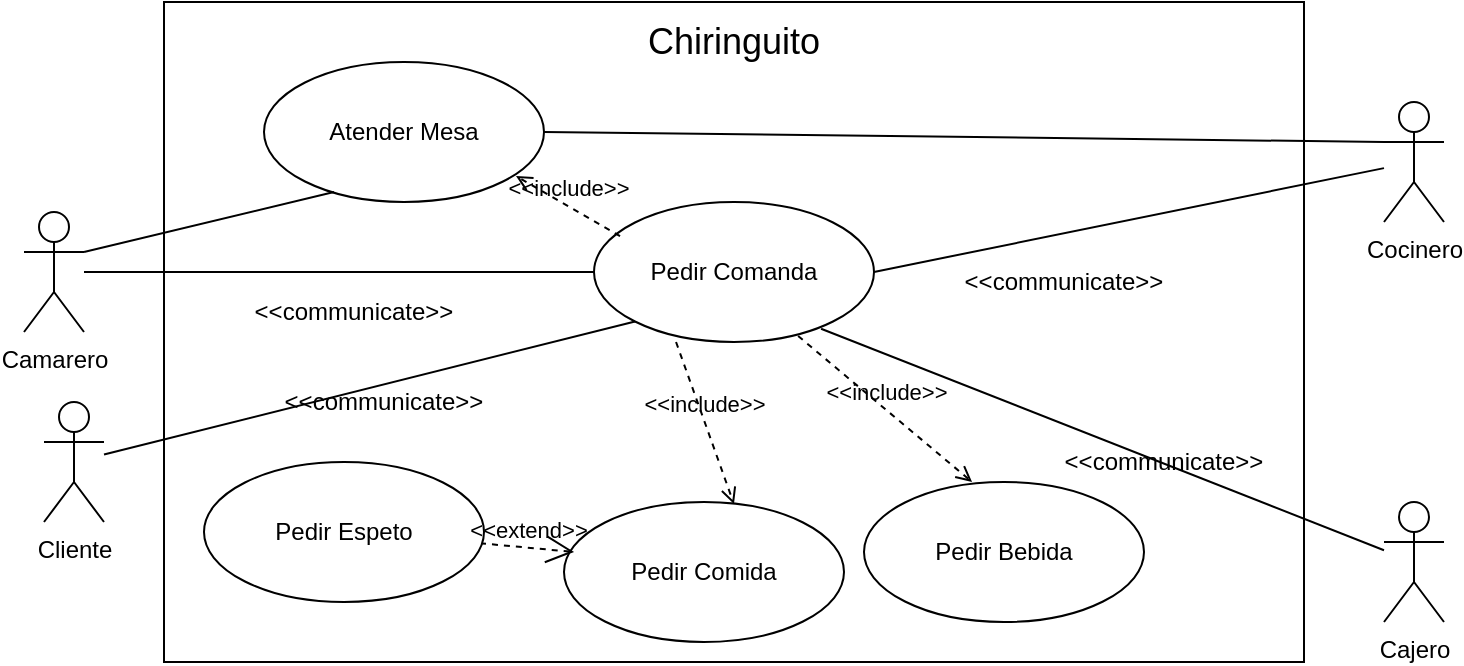 <mxfile version="13.9.9" type="device"><diagram id="VU09pgtUd-o9N0rv9PKj" name="Page-1"><mxGraphModel dx="821" dy="408" grid="1" gridSize="10" guides="1" tooltips="1" connect="1" arrows="1" fold="1" page="1" pageScale="1" pageWidth="827" pageHeight="1169" math="0" shadow="0"><root><mxCell id="0"/><mxCell id="1" parent="0"/><mxCell id="hUynTRap_hbFp49jw29e-1" value="" style="rounded=0;whiteSpace=wrap;html=1;fillColor=none;" parent="1" vertex="1"><mxGeometry x="110" y="20" width="570" height="330" as="geometry"/></mxCell><mxCell id="hUynTRap_hbFp49jw29e-2" value="&lt;font style=&quot;font-size: 18px&quot;&gt;Chiringuito&lt;/font&gt;" style="text;html=1;strokeColor=none;fillColor=none;align=center;verticalAlign=middle;whiteSpace=wrap;rounded=0;" parent="1" vertex="1"><mxGeometry x="275" y="30" width="240" height="20" as="geometry"/></mxCell><mxCell id="hUynTRap_hbFp49jw29e-3" value="Camarero" style="shape=umlActor;verticalLabelPosition=bottom;verticalAlign=top;html=1;outlineConnect=0;fillColor=none;" parent="1" vertex="1"><mxGeometry x="40" y="125" width="30" height="60" as="geometry"/></mxCell><mxCell id="hUynTRap_hbFp49jw29e-4" value="Pedir Comanda" style="ellipse;whiteSpace=wrap;html=1;fillColor=none;" parent="1" vertex="1"><mxGeometry x="325" y="120" width="140" height="70" as="geometry"/></mxCell><mxCell id="hUynTRap_hbFp49jw29e-7" value="Cliente" style="shape=umlActor;html=1;verticalLabelPosition=bottom;verticalAlign=top;align=center;fillColor=none;" parent="1" vertex="1"><mxGeometry x="50" y="220" width="30" height="60" as="geometry"/></mxCell><mxCell id="hUynTRap_hbFp49jw29e-9" value="Cocinero" style="shape=umlActor;html=1;verticalLabelPosition=bottom;verticalAlign=top;align=center;fillColor=none;" parent="1" vertex="1"><mxGeometry x="720" y="70" width="30" height="60" as="geometry"/></mxCell><mxCell id="hUynTRap_hbFp49jw29e-11" value="Cajero" style="shape=umlActor;html=1;verticalLabelPosition=bottom;verticalAlign=top;align=center;fillColor=none;" parent="1" vertex="1"><mxGeometry x="720" y="270" width="30" height="60" as="geometry"/></mxCell><mxCell id="_z6ZWqTpj5zJkSU5elyS-1" value="" style="group" vertex="1" connectable="0" parent="1"><mxGeometry x="185" y="165" width="40" height="20" as="geometry"/></mxCell><mxCell id="hUynTRap_hbFp49jw29e-5" value="" style="edgeStyle=none;html=1;endArrow=none;verticalAlign=bottom;entryX=0;entryY=0.5;entryDx=0;entryDy=0;" parent="_z6ZWqTpj5zJkSU5elyS-1" source="hUynTRap_hbFp49jw29e-3" target="hUynTRap_hbFp49jw29e-4" edge="1"><mxGeometry width="160" relative="1" as="geometry"><mxPoint x="130" y="40" as="sourcePoint"/><mxPoint x="290" y="40" as="targetPoint"/></mxGeometry></mxCell><mxCell id="hUynTRap_hbFp49jw29e-6" value="&amp;lt;&amp;lt;communicate&amp;gt;&amp;gt;" style="text;html=1;strokeColor=none;fillColor=none;align=center;verticalAlign=middle;whiteSpace=wrap;rounded=0;" parent="_z6ZWqTpj5zJkSU5elyS-1" vertex="1"><mxGeometry width="40" height="20" as="geometry"/></mxCell><mxCell id="_z6ZWqTpj5zJkSU5elyS-2" value="" style="group" vertex="1" connectable="0" parent="1"><mxGeometry x="540" y="150" width="40" height="20" as="geometry"/></mxCell><mxCell id="hUynTRap_hbFp49jw29e-12" value="" style="edgeStyle=none;html=1;endArrow=none;verticalAlign=bottom;exitX=1;exitY=0.5;exitDx=0;exitDy=0;" parent="_z6ZWqTpj5zJkSU5elyS-2" source="hUynTRap_hbFp49jw29e-4" target="hUynTRap_hbFp49jw29e-9" edge="1"><mxGeometry width="160" relative="1" as="geometry"><mxPoint x="10" y="120" as="sourcePoint"/><mxPoint x="170" y="120" as="targetPoint"/></mxGeometry></mxCell><mxCell id="hUynTRap_hbFp49jw29e-14" value="&amp;lt;&amp;lt;communicate&amp;gt;&amp;gt;" style="text;html=1;strokeColor=none;fillColor=none;align=center;verticalAlign=middle;whiteSpace=wrap;rounded=0;" parent="_z6ZWqTpj5zJkSU5elyS-2" vertex="1"><mxGeometry width="40" height="20" as="geometry"/></mxCell><mxCell id="hUynTRap_hbFp49jw29e-17" style="edgeStyle=orthogonalEdgeStyle;rounded=0;orthogonalLoop=1;jettySize=auto;html=1;exitX=0.5;exitY=1;exitDx=0;exitDy=0;" parent="_z6ZWqTpj5zJkSU5elyS-2" source="hUynTRap_hbFp49jw29e-14" target="hUynTRap_hbFp49jw29e-14" edge="1"><mxGeometry relative="1" as="geometry"/></mxCell><mxCell id="_z6ZWqTpj5zJkSU5elyS-3" value="" style="group" vertex="1" connectable="0" parent="1"><mxGeometry x="200" y="210" width="40" height="20" as="geometry"/></mxCell><mxCell id="hUynTRap_hbFp49jw29e-8" value="" style="edgeStyle=none;html=1;endArrow=none;verticalAlign=bottom;entryX=0;entryY=1;entryDx=0;entryDy=0;" parent="_z6ZWqTpj5zJkSU5elyS-3" source="hUynTRap_hbFp49jw29e-7" target="hUynTRap_hbFp49jw29e-4" edge="1"><mxGeometry width="160" relative="1" as="geometry"><mxPoint x="160" y="-30" as="sourcePoint"/><mxPoint x="320" y="-30" as="targetPoint"/></mxGeometry></mxCell><mxCell id="hUynTRap_hbFp49jw29e-16" value="&amp;lt;&amp;lt;communicate&amp;gt;&amp;gt;" style="text;html=1;strokeColor=none;fillColor=none;align=center;verticalAlign=middle;whiteSpace=wrap;rounded=0;" parent="_z6ZWqTpj5zJkSU5elyS-3" vertex="1"><mxGeometry width="40" height="20" as="geometry"/></mxCell><mxCell id="_z6ZWqTpj5zJkSU5elyS-4" value="" style="group" vertex="1" connectable="0" parent="1"><mxGeometry x="590" y="240" width="40" height="20" as="geometry"/></mxCell><mxCell id="hUynTRap_hbFp49jw29e-13" value="" style="edgeStyle=none;html=1;endArrow=none;verticalAlign=bottom;exitX=0.811;exitY=0.905;exitDx=0;exitDy=0;exitPerimeter=0;" parent="_z6ZWqTpj5zJkSU5elyS-4" source="hUynTRap_hbFp49jw29e-4" target="hUynTRap_hbFp49jw29e-11" edge="1"><mxGeometry width="160" relative="1" as="geometry"><mxPoint x="-40" y="30" as="sourcePoint"/><mxPoint x="120" y="30" as="targetPoint"/></mxGeometry></mxCell><mxCell id="hUynTRap_hbFp49jw29e-15" value="&amp;lt;&amp;lt;communicate&amp;gt;&amp;gt;" style="text;html=1;strokeColor=none;fillColor=none;align=center;verticalAlign=middle;whiteSpace=wrap;rounded=0;" parent="_z6ZWqTpj5zJkSU5elyS-4" vertex="1"><mxGeometry width="40" height="20" as="geometry"/></mxCell><mxCell id="_z6ZWqTpj5zJkSU5elyS-5" value="Pedir Comida" style="ellipse;whiteSpace=wrap;html=1;" vertex="1" parent="1"><mxGeometry x="310" y="270" width="140" height="70" as="geometry"/></mxCell><mxCell id="_z6ZWqTpj5zJkSU5elyS-6" value="Pedir Bebida" style="ellipse;whiteSpace=wrap;html=1;" vertex="1" parent="1"><mxGeometry x="460" y="260" width="140" height="70" as="geometry"/></mxCell><mxCell id="_z6ZWqTpj5zJkSU5elyS-7" value="&amp;lt;&amp;lt;include&amp;gt;&amp;gt;" style="edgeStyle=none;html=1;endArrow=open;verticalAlign=bottom;dashed=1;labelBackgroundColor=none;entryX=0.386;entryY=0;entryDx=0;entryDy=0;entryPerimeter=0;exitX=0.729;exitY=0.957;exitDx=0;exitDy=0;exitPerimeter=0;" edge="1" parent="1" source="hUynTRap_hbFp49jw29e-4" target="_z6ZWqTpj5zJkSU5elyS-6"><mxGeometry width="160" relative="1" as="geometry"><mxPoint x="330" y="210" as="sourcePoint"/><mxPoint x="490" y="210" as="targetPoint"/></mxGeometry></mxCell><mxCell id="_z6ZWqTpj5zJkSU5elyS-8" value="&amp;lt;&amp;lt;include&amp;gt;&amp;gt;" style="edgeStyle=none;html=1;endArrow=open;verticalAlign=bottom;dashed=1;labelBackgroundColor=none;exitX=0.293;exitY=1;exitDx=0;exitDy=0;exitPerimeter=0;entryX=0.607;entryY=0.014;entryDx=0;entryDy=0;entryPerimeter=0;" edge="1" parent="1" source="hUynTRap_hbFp49jw29e-4" target="_z6ZWqTpj5zJkSU5elyS-5"><mxGeometry width="160" relative="1" as="geometry"><mxPoint x="330" y="210" as="sourcePoint"/><mxPoint x="490" y="210" as="targetPoint"/></mxGeometry></mxCell><mxCell id="_z6ZWqTpj5zJkSU5elyS-9" value="Atender Mesa" style="ellipse;whiteSpace=wrap;html=1;" vertex="1" parent="1"><mxGeometry x="160" y="50" width="140" height="70" as="geometry"/></mxCell><mxCell id="_z6ZWqTpj5zJkSU5elyS-13" value="" style="edgeStyle=none;html=1;endArrow=none;verticalAlign=bottom;entryX=0;entryY=0.333;entryDx=0;entryDy=0;entryPerimeter=0;exitX=1;exitY=0.5;exitDx=0;exitDy=0;" edge="1" parent="1" source="_z6ZWqTpj5zJkSU5elyS-9" target="hUynTRap_hbFp49jw29e-9"><mxGeometry width="160" relative="1" as="geometry"><mxPoint x="330" y="170" as="sourcePoint"/><mxPoint x="490" y="170" as="targetPoint"/></mxGeometry></mxCell><mxCell id="_z6ZWqTpj5zJkSU5elyS-14" value="" style="edgeStyle=none;html=1;endArrow=none;verticalAlign=bottom;entryX=0.25;entryY=0.929;entryDx=0;entryDy=0;entryPerimeter=0;exitX=1;exitY=0.333;exitDx=0;exitDy=0;exitPerimeter=0;" edge="1" parent="1" source="hUynTRap_hbFp49jw29e-3" target="_z6ZWqTpj5zJkSU5elyS-9"><mxGeometry width="160" relative="1" as="geometry"><mxPoint x="330" y="170" as="sourcePoint"/><mxPoint x="490" y="170" as="targetPoint"/></mxGeometry></mxCell><mxCell id="_z6ZWqTpj5zJkSU5elyS-15" value="&amp;lt;&amp;lt;include&amp;gt;&amp;gt;" style="edgeStyle=none;html=1;endArrow=open;verticalAlign=bottom;dashed=1;labelBackgroundColor=none;entryX=0.9;entryY=0.814;entryDx=0;entryDy=0;entryPerimeter=0;exitX=0.093;exitY=0.243;exitDx=0;exitDy=0;exitPerimeter=0;" edge="1" parent="1" source="hUynTRap_hbFp49jw29e-4" target="_z6ZWqTpj5zJkSU5elyS-9"><mxGeometry width="160" relative="1" as="geometry"><mxPoint x="330" y="170" as="sourcePoint"/><mxPoint x="490" y="170" as="targetPoint"/></mxGeometry></mxCell><mxCell id="_z6ZWqTpj5zJkSU5elyS-16" value="Pedir Espeto" style="ellipse;whiteSpace=wrap;html=1;" vertex="1" parent="1"><mxGeometry x="130" y="250" width="140" height="70" as="geometry"/></mxCell><mxCell id="_z6ZWqTpj5zJkSU5elyS-17" value="&amp;lt;&amp;lt;extend&amp;gt;&amp;gt;" style="edgeStyle=none;html=1;startArrow=open;endArrow=none;startSize=12;verticalAlign=bottom;dashed=1;labelBackgroundColor=none;exitX=0.036;exitY=0.357;exitDx=0;exitDy=0;exitPerimeter=0;" edge="1" parent="1" source="_z6ZWqTpj5zJkSU5elyS-5" target="_z6ZWqTpj5zJkSU5elyS-16"><mxGeometry width="160" relative="1" as="geometry"><mxPoint x="330" y="170" as="sourcePoint"/><mxPoint x="490" y="170" as="targetPoint"/></mxGeometry></mxCell></root></mxGraphModel></diagram></mxfile>